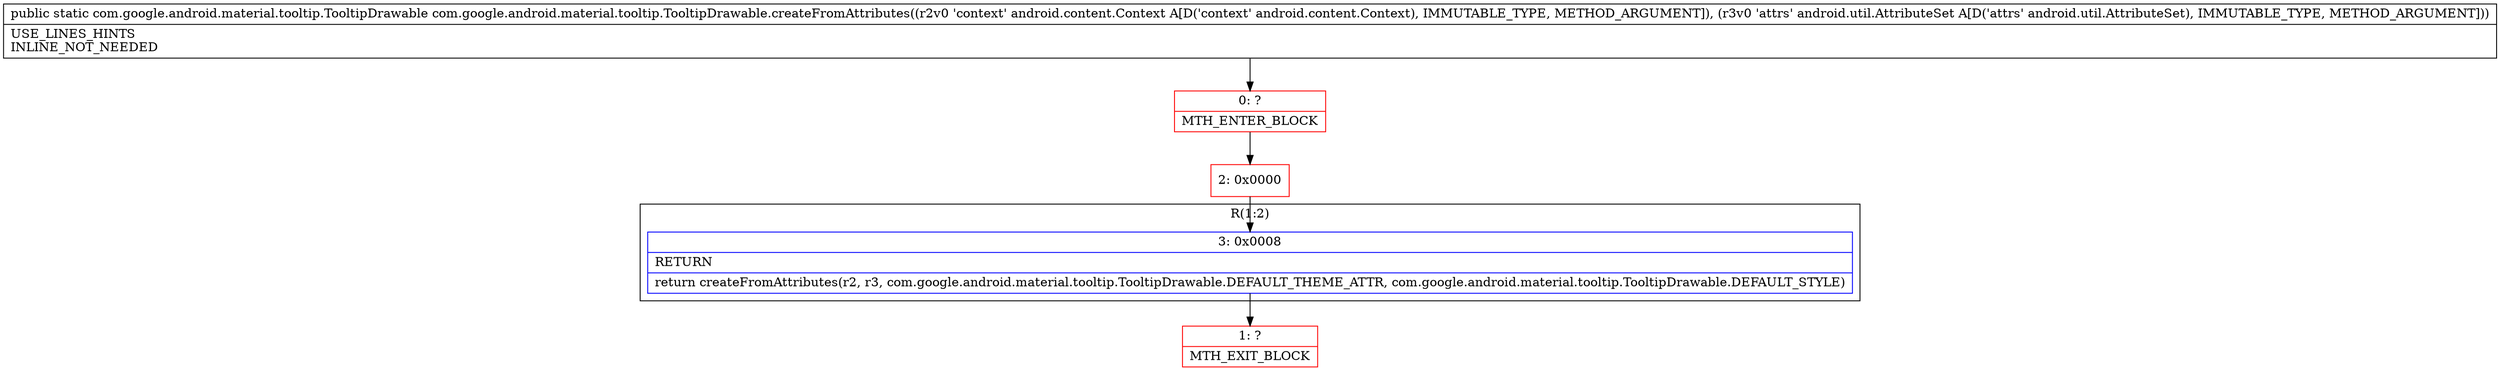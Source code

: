 digraph "CFG forcom.google.android.material.tooltip.TooltipDrawable.createFromAttributes(Landroid\/content\/Context;Landroid\/util\/AttributeSet;)Lcom\/google\/android\/material\/tooltip\/TooltipDrawable;" {
subgraph cluster_Region_1452734995 {
label = "R(1:2)";
node [shape=record,color=blue];
Node_3 [shape=record,label="{3\:\ 0x0008|RETURN\l|return createFromAttributes(r2, r3, com.google.android.material.tooltip.TooltipDrawable.DEFAULT_THEME_ATTR, com.google.android.material.tooltip.TooltipDrawable.DEFAULT_STYLE)\l}"];
}
Node_0 [shape=record,color=red,label="{0\:\ ?|MTH_ENTER_BLOCK\l}"];
Node_2 [shape=record,color=red,label="{2\:\ 0x0000}"];
Node_1 [shape=record,color=red,label="{1\:\ ?|MTH_EXIT_BLOCK\l}"];
MethodNode[shape=record,label="{public static com.google.android.material.tooltip.TooltipDrawable com.google.android.material.tooltip.TooltipDrawable.createFromAttributes((r2v0 'context' android.content.Context A[D('context' android.content.Context), IMMUTABLE_TYPE, METHOD_ARGUMENT]), (r3v0 'attrs' android.util.AttributeSet A[D('attrs' android.util.AttributeSet), IMMUTABLE_TYPE, METHOD_ARGUMENT]))  | USE_LINES_HINTS\lINLINE_NOT_NEEDED\l}"];
MethodNode -> Node_0;Node_3 -> Node_1;
Node_0 -> Node_2;
Node_2 -> Node_3;
}

